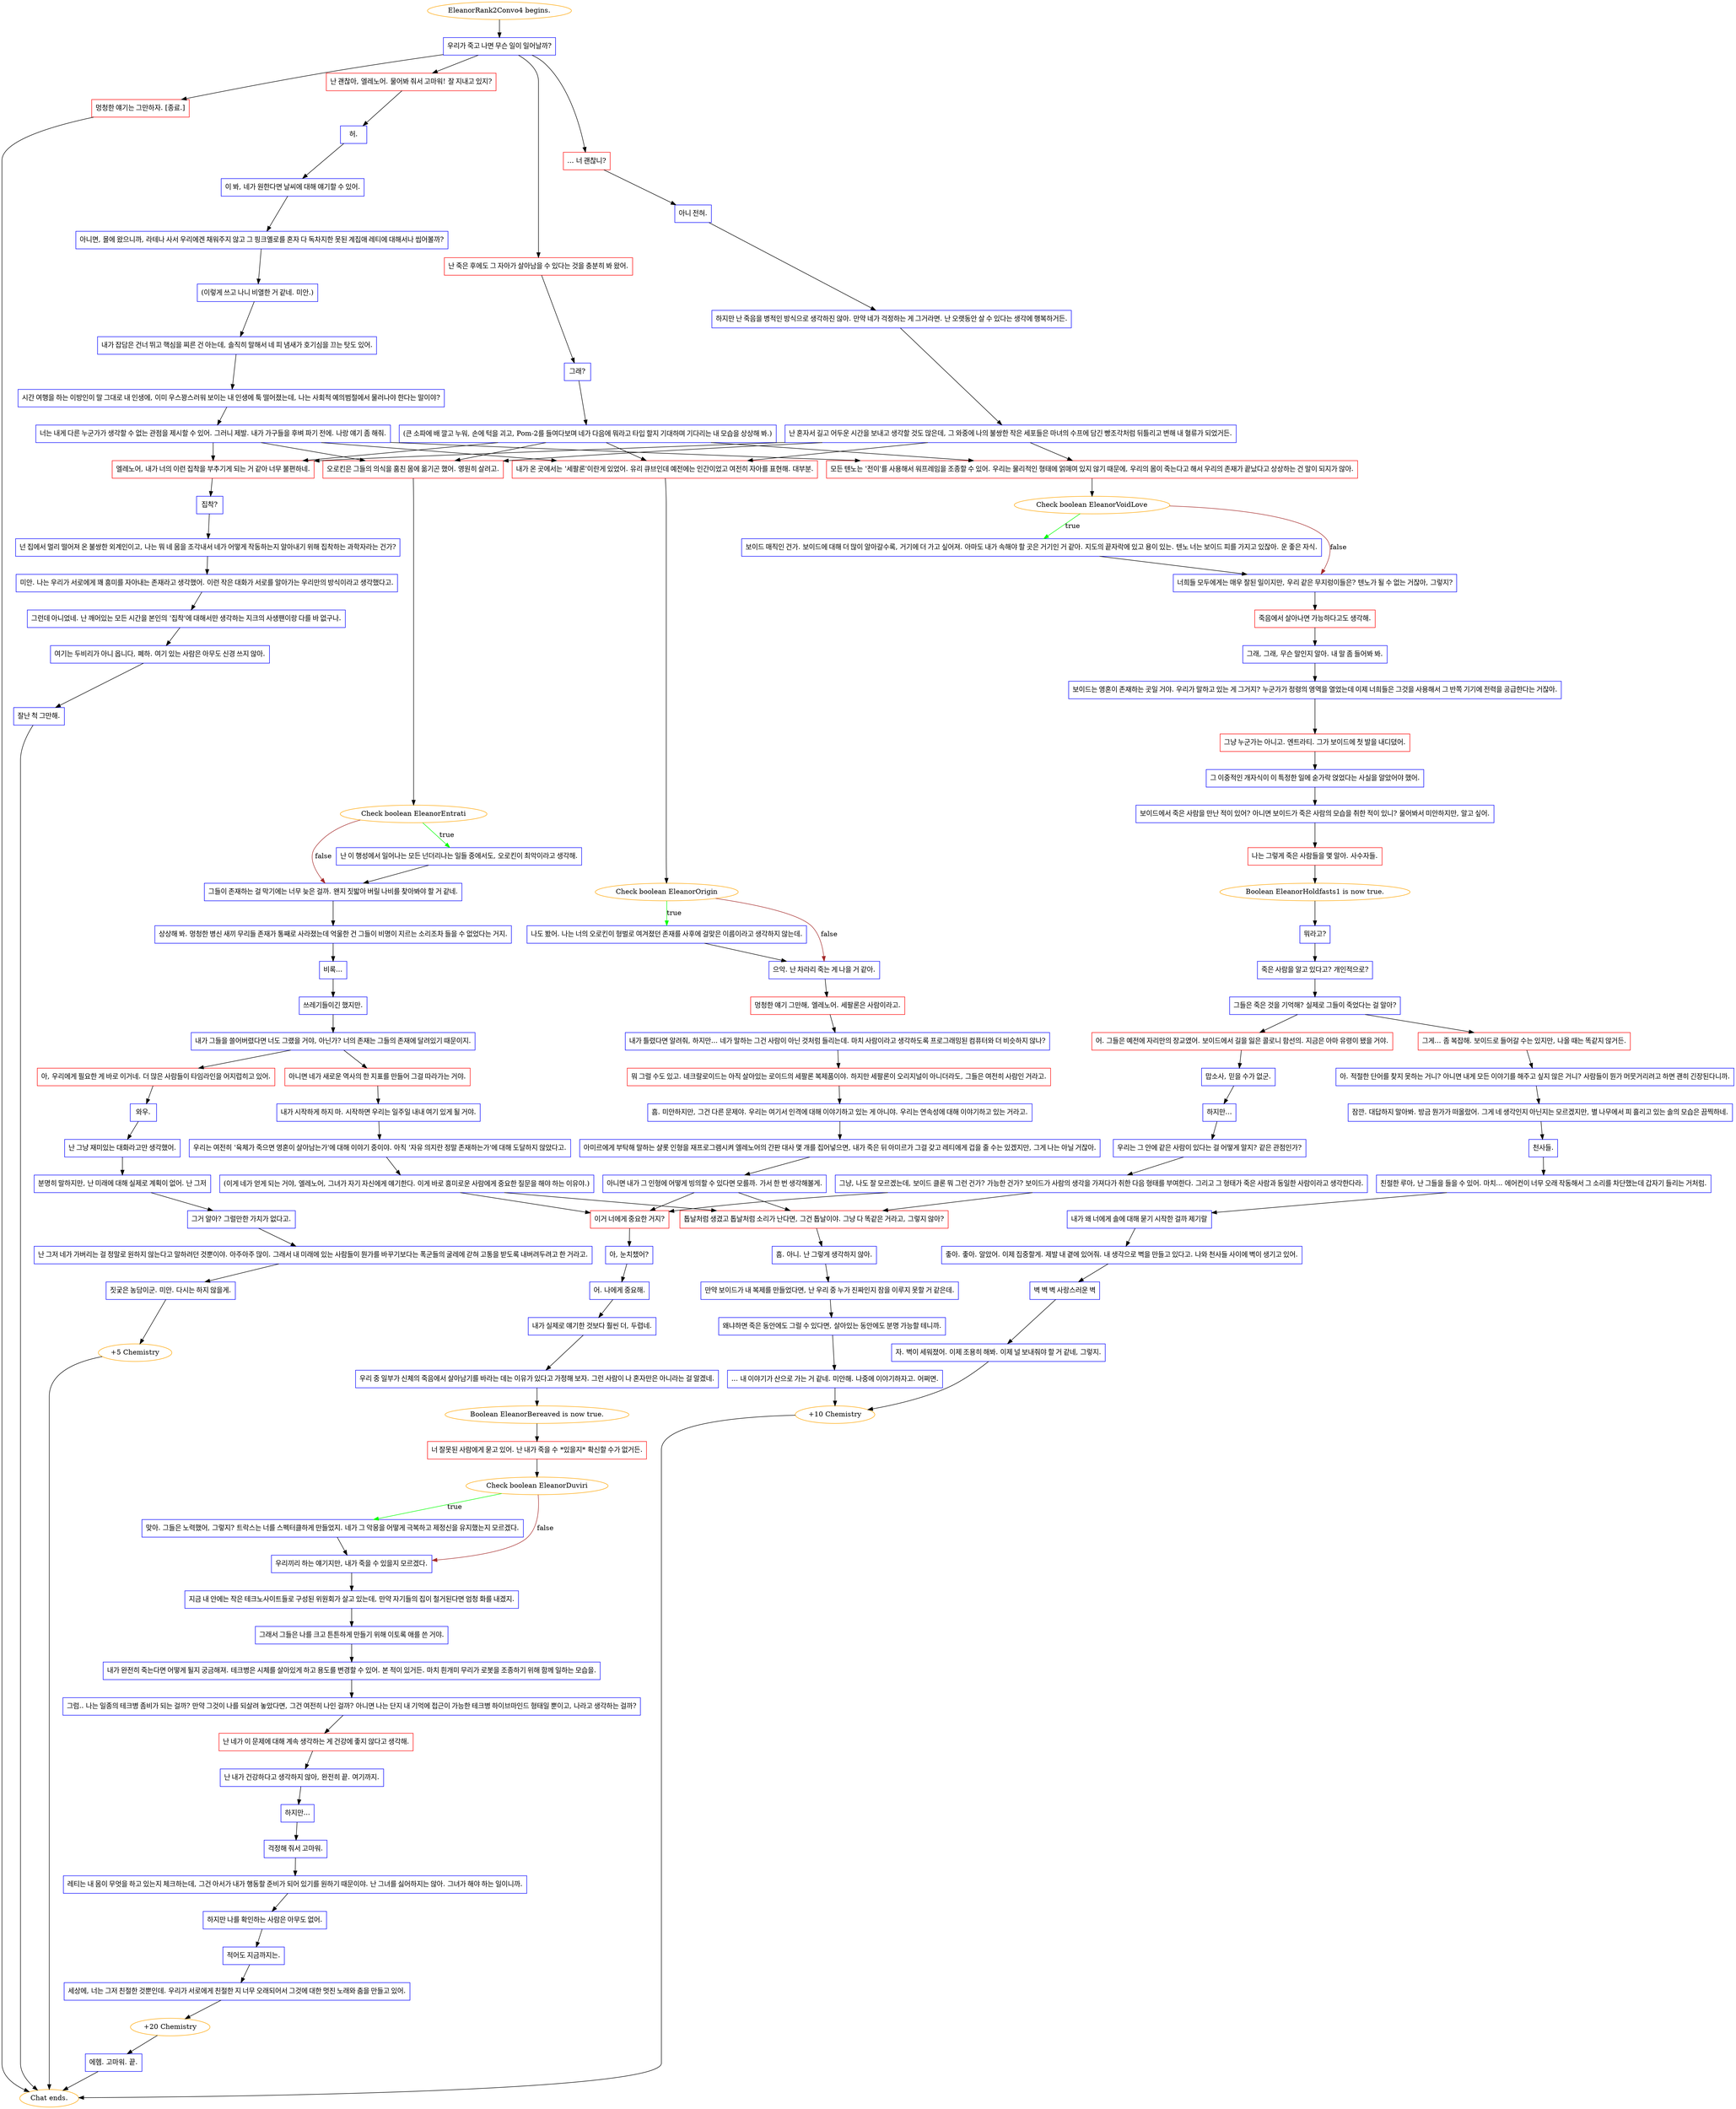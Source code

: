 digraph {
	"EleanorRank2Convo4 begins." [color=orange];
		"EleanorRank2Convo4 begins." -> j936973774;
	j936973774 [label="우리가 죽고 나면 무슨 일이 일어날까?",shape=box,color=blue];
		j936973774 -> j341093684;
		j936973774 -> j122386497;
		j936973774 -> j2315542665;
		j936973774 -> j1755516702;
	j341093684 [label="난 괜찮아, 엘레노어. 물어봐 줘서 고마워! 잘 지내고 있지?",shape=box,color=red];
		j341093684 -> j3141022148;
	j122386497 [label="... 너 괜찮니?",shape=box,color=red];
		j122386497 -> j4191830911;
	j2315542665 [label="난 죽은 후에도 그 자아가 살아남을 수 있다는 것을 충분히 봐 왔어.",shape=box,color=red];
		j2315542665 -> j1190007524;
	j1755516702 [label="멍청한 얘기는 그만하자. [종료.]",shape=box,color=red];
		j1755516702 -> "Chat ends.";
	j3141022148 [label="허.",shape=box,color=blue];
		j3141022148 -> j716433715;
	j4191830911 [label="아니 전혀.",shape=box,color=blue];
		j4191830911 -> j1890629930;
	j1190007524 [label="그래?",shape=box,color=blue];
		j1190007524 -> j3212836869;
	"Chat ends." [color=orange];
	j716433715 [label="이 봐, 네가 원한다면 날씨에 대해 얘기할 수 있어.",shape=box,color=blue];
		j716433715 -> j3927493860;
	j1890629930 [label="하지만 난 죽음을 병적인 방식으로 생각하진 않아. 만약 네가 걱정하는 게 그거라면. 난 오랫동안 살 수 있다는 생각에 행복하거든.",shape=box,color=blue];
		j1890629930 -> j3994668276;
	j3212836869 [label="(큰 소파에 배 깔고 누워, 손에 턱을 괴고, Pom-2를 들여다보며 네가 다음에 뭐라고 타입 할지 기대하며 기다리는 내 모습을 상상해 봐.)",shape=box,color=blue];
		j3212836869 -> j2715206466;
		j3212836869 -> j481831158;
		j3212836869 -> j2692561342;
		j3212836869 -> j16780120;
	j3927493860 [label="아니면, 몰에 왔으니까, 라테나 사서 우리에겐 채워주지 않고 그 핑크옐로를 혼자 다 독차지한 못된 계집애 레티에 대해서나 씹어볼까?",shape=box,color=blue];
		j3927493860 -> j3602487156;
	j3994668276 [label="난 혼자서 길고 어두운 시간을 보내고 생각할 것도 많은데, 그 와중에 나의 불쌍한 작은 세포들은 마녀의 수프에 담긴 빵조각처럼 뒤틀리고 변해 내 혈류가 되었거든.",shape=box,color=blue];
		j3994668276 -> j2715206466;
		j3994668276 -> j481831158;
		j3994668276 -> j2692561342;
		j3994668276 -> j16780120;
	j2715206466 [label="내가 온 곳에서는 '세팔론'이란게 있었어. 유리 큐브인데 예전에는 인간이었고 여전히 자아를 표현해. 대부분.",shape=box,color=red];
		j2715206466 -> j1343304143;
	j481831158 [label="오로킨은 그들의 의식을 훔친 몸에 옮기곤 했어. 영원히 살려고.",shape=box,color=red];
		j481831158 -> j3627759057;
	j2692561342 [label="모든 텐노는 '전이'를 사용해서 워프레임을 조종할 수 있어. 우리는 물리적인 형태에 얽매여 있지 않기 때문에, 우리의 몸이 죽는다고 해서 우리의 존재가 끝났다고 상상하는 건 말이 되지가 않아.",shape=box,color=red];
		j2692561342 -> j3467238656;
	j16780120 [label="엘레노어, 내가 너의 이런 집착을 부추기게 되는 거 같아 너무 불편하네.",shape=box,color=red];
		j16780120 -> j2307394945;
	j3602487156 [label="(이렇게 쓰고 나니 비열한 거 같네. 미안.)",shape=box,color=blue];
		j3602487156 -> j3946533339;
	j1343304143 [label="Check boolean EleanorOrigin",color=orange];
		j1343304143 -> j2567192136 [label=true,color=green];
		j1343304143 -> j594966950 [label=false,color=brown];
	j3627759057 [label="Check boolean EleanorEntrati",color=orange];
		j3627759057 -> j3194470790 [label=true,color=green];
		j3627759057 -> j1523203448 [label=false,color=brown];
	j3467238656 [label="Check boolean EleanorVoidLove",color=orange];
		j3467238656 -> j468536447 [label=true,color=green];
		j3467238656 -> j1194317983 [label=false,color=brown];
	j2307394945 [label="집착?",shape=box,color=blue];
		j2307394945 -> j2301401601;
	j3946533339 [label="내가 잡담은 건너 뛰고 핵심을 찌른 건 아는데, 솔직히 말해서 네 피 냄새가 호기심을 끄는 탓도 있어.",shape=box,color=blue];
		j3946533339 -> j3811282175;
	j2567192136 [label="나도 봤어. 나는 너의 오로킨이 형벌로 여겨졌던 존재를 사후에 걸맞은 이름이라고 생각하지 않는데.",shape=box,color=blue];
		j2567192136 -> j594966950;
	j594966950 [label="으악. 난 차라리 죽는 게 나을 거 같아.",shape=box,color=blue];
		j594966950 -> j527676930;
	j3194470790 [label="난 이 행성에서 일어나는 모든 넌더리나는 일들 중에서도, 오로킨이 최악이라고 생각해.",shape=box,color=blue];
		j3194470790 -> j1523203448;
	j1523203448 [label="그들이 존재하는 걸 막기에는 너무 늦은 걸까. 왠지 짓밟아 버릴 나비를 찾아봐야 할 거 같네.",shape=box,color=blue];
		j1523203448 -> j3910974793;
	j468536447 [label="보이드 매직인 건가. 보이드에 대해 더 많이 알아갈수록, 거기에 더 가고 싶어져. 아마도 내가 속해야 할 곳은 거기인 거 같아. 지도의 끝자락에 있고 용이 있는. 텐노 너는 보이드 피를 가지고 있잖아. 운 좋은 자식.",shape=box,color=blue];
		j468536447 -> j1194317983;
	j1194317983 [label="너희들 모두에게는 매우 잘된 일이지만, 우리 같은 무지렁이들은? 텐노가 될 수 없는 거잖아, 그렇지?",shape=box,color=blue];
		j1194317983 -> j3372937066;
	j2301401601 [label="넌 집에서 멀리 떨어져 온 불쌍한 외계인이고, 나는 뭐 네 몸을 조각내서 네가 어떻게 작동하는지 알아내기 위해 집착하는 과학자라는 건가?",shape=box,color=blue];
		j2301401601 -> j3603149187;
	j3811282175 [label="시간 여행을 하는 이방인이 말 그대로 내 인생에, 이미 우스꽝스러워 보이는 내 인생에 툭 떨어졌는데, 나는 사회적 예의범절에서 물러나야 한다는 말이야?",shape=box,color=blue];
		j3811282175 -> j2853711558;
	j527676930 [label="멍청한 얘기 그만해, 엘레노어. 세팔론은 사람이라고.",shape=box,color=red];
		j527676930 -> j1244476037;
	j3910974793 [label="상상해 봐. 멍청한 병신 새끼 무리들 존재가 통째로 사라졌는데 억울한 건 그들이 비명이 지르는 소리조차 들을 수 없었다는 거지.",shape=box,color=blue];
		j3910974793 -> j3427602900;
	j3372937066 [label="죽음에서 살아나면 가능하다고도 생각해.",shape=box,color=red];
		j3372937066 -> j2858107549;
	j3603149187 [label="미안. 나는 우리가 서로에게 꽤 흥미를 자아내는 존재라고 생각했어. 이런 작은 대화가 서로를 알아가는 우리만의 방식이라고 생각했다고.",shape=box,color=blue];
		j3603149187 -> j4056758836;
	j2853711558 [label="너는 내게 다른 누군가가 생각할 수 없는 관점을 제시할 수 있어. 그러니 제발. 내가 가구들을 후벼 파기 전에. 나랑 얘기 좀 해줘.",shape=box,color=blue];
		j2853711558 -> j2715206466;
		j2853711558 -> j481831158;
		j2853711558 -> j2692561342;
		j2853711558 -> j16780120;
	j1244476037 [label="내가 틀렸다면 알려줘, 하지만... 네가 말하는 그건 사람이 아닌 것처럼 들리는데. 마치 사람이라고 생각하도록 프로그래밍된 컴퓨터와 더 비슷하지 않나?",shape=box,color=blue];
		j1244476037 -> j4128294506;
	j3427602900 [label="비록...",shape=box,color=blue];
		j3427602900 -> j2290651418;
	j2858107549 [label="그래, 그래, 무슨 말인지 알아. 내 말 좀 들어봐 봐.",shape=box,color=blue];
		j2858107549 -> j3599700612;
	j4056758836 [label="그런데 아니었네. 난 깨어있는 모든 시간을 본인의 '집착'에 대해서만 생각하는 지크의 사생팬이랑 다를 바 없구나.",shape=box,color=blue];
		j4056758836 -> j1395480263;
	j4128294506 [label="뭐 그럴 수도 있고. 네크랄로이드는 아직 살아있는 로이드의 세팔론 복제품이야. 하지만 세팔론이 오리지널이 아니더라도, 그들은 여전히 사람인 거라고.",shape=box,color=red];
		j4128294506 -> j12946383;
	j2290651418 [label="쓰레기들이긴 했지만.",shape=box,color=blue];
		j2290651418 -> j3396252348;
	j3599700612 [label="보이드는 영혼이 존재하는 곳일 거야. 우리가 말하고 있는 게 그거지? 누군가가 정령의 영역을 열었는데 이제 너희들은 그것을 사용해서 그 반쪽 기기에 전력을 공급한다는 거잖아.",shape=box,color=blue];
		j3599700612 -> j2043732879;
	j1395480263 [label="여기는 두비리가 아니 옵니다, 폐하. 여기 있는 사람은 아무도 신경 쓰지 않아.",shape=box,color=blue];
		j1395480263 -> j2007639941;
	j12946383 [label="흠. 미안하지만, 그건 다른 문제야. 우리는 여기서 인격에 대해 이야기하고 있는 게 아니야. 우리는 연속성에 대해 이야기하고 있는 거라고.",shape=box,color=blue];
		j12946383 -> j3428738472;
	j3396252348 [label="내가 그들을 쓸어버렸다면 너도 그랬을 거야, 아닌가? 너의 존재는 그들의 존재에 달려있기 때문이지.",shape=box,color=blue];
		j3396252348 -> j3118291068;
		j3396252348 -> j4127358937;
	j2043732879 [label="그냥 누군가는 아니고. 엔트라티. 그가 보이드에 첫 발을 내디뎠어.",shape=box,color=red];
		j2043732879 -> j1305287325;
	j2007639941 [label="잘난 척 그만해.",shape=box,color=blue];
		j2007639941 -> "Chat ends.";
	j3428738472 [label="아미르에게 부탁해 말하는 샬롯 인형을 재프로그램시켜 엘레노어의 간판 대사 몇 개를 집어넣으면, 내가 죽은 뒤 아미르가 그걸 갖고 레티에게 겁을 줄 수는 있겠지만, 그게 나는 아닐 거잖아.",shape=box,color=blue];
		j3428738472 -> j1133511061;
	j3118291068 [label="아, 우리에게 필요한 게 바로 이거네. 더 많은 사람들이 타임라인을 어지럽히고 있어.",shape=box,color=red];
		j3118291068 -> j1905146818;
	j4127358937 [label="아니면 네가 새로운 역사의 한 지표를 만들어 그걸 따라가는 거야.",shape=box,color=red];
		j4127358937 -> j313305;
	j1305287325 [label="그 이중적인 개자식이 이 특정한 일에 숟가락 얹었다는 사실을 알았어야 했어.",shape=box,color=blue];
		j1305287325 -> j3553367134;
	j1133511061 [label="아니면 내가 그 인형에 어떻게 빙의할 수 있다면 모를까. 가서 한 번 생각해볼게.",shape=box,color=blue];
		j1133511061 -> j4128915188;
		j1133511061 -> j3488795465;
	j1905146818 [label="와우.",shape=box,color=blue];
		j1905146818 -> j612114041;
	j313305 [label="내가 시작하게 하지 마. 시작하면 우리는 일주일 내내 여기 있게 될 거야.",shape=box,color=blue];
		j313305 -> j2292224780;
	j3553367134 [label="보이드에서 죽은 사람을 만난 적이 있어? 아니면 보이드가 죽은 사람의 모습을 취한 적이 있니? 물어봐서 미안하지만, 알고 싶어.",shape=box,color=blue];
		j3553367134 -> j3256100267;
	j4128915188 [label="톱날처럼 생겼고 톱날처럼 소리가 난다면, 그건 톱날이야. 그냥 다 똑같은 거라고, 그렇지 않아?",shape=box,color=red];
		j4128915188 -> j4096019633;
	j3488795465 [label="이거 너에게 중요한 거지?",shape=box,color=red];
		j3488795465 -> j1907410561;
	j612114041 [label="난 그냥 재미있는 대화라고만 생각했어.",shape=box,color=blue];
		j612114041 -> j69274798;
	j2292224780 [label="우리는 여전히 '육체가 죽으면 영혼이 살아남는가'에 대해 이야기 중이야. 아직 '자유 의지란 정말 존재하는가'에 대해 도달하지 않았다고.",shape=box,color=blue];
		j2292224780 -> j138327080;
	j3256100267 [label="나는 그렇게 죽은 사람들을 몇 알아. 사수자들.",shape=box,color=red];
		j3256100267 -> j75103320;
	j4096019633 [label="흠. 아니. 난 그렇게 생각하지 않아.",shape=box,color=blue];
		j4096019633 -> j2330514507;
	j1907410561 [label="아, 눈치챘어?",shape=box,color=blue];
		j1907410561 -> j2170321899;
	j69274798 [label="분명히 말하지만, 난 미래에 대해 실제로 계획이 없어. 난 그저",shape=box,color=blue];
		j69274798 -> j1289199098;
	j138327080 [label="(이게 네가 얻게 되는 거야, 엘레노어, 그녀가 자기 자신에게 얘기한다. 이게 바로 흥미로운 사람에게 중요한 질문을 해야 하는 이유야.)",shape=box,color=blue];
		j138327080 -> j4128915188;
		j138327080 -> j3488795465;
	j75103320 [label="Boolean EleanorHoldfasts1 is now true.",color=orange];
		j75103320 -> j3328735264;
	j2330514507 [label="만약 보이드가 내 복제를 만들었다면, 난 우리 중 누가 진짜인지 잠을 이루지 못할 거 같은데.",shape=box,color=blue];
		j2330514507 -> j670559166;
	j2170321899 [label="어. 나에게 중요해.",shape=box,color=blue];
		j2170321899 -> j976355094;
	j1289199098 [label="그거 알아? 그럴만한 가치가 없다고.",shape=box,color=blue];
		j1289199098 -> j1128902691;
	j3328735264 [label="뭐라고?",shape=box,color=blue];
		j3328735264 -> j2838781801;
	j670559166 [label="왜냐하면 죽은 동안에도 그럴 수 있다면, 살아있는 동안에도 분명 가능할 테니까.",shape=box,color=blue];
		j670559166 -> j3589136386;
	j976355094 [label="내가 실제로 얘기한 것보다 훨씬 더, 두렵네.",shape=box,color=blue];
		j976355094 -> j2343962903;
	j1128902691 [label="난 그저 네가 가버리는 걸 정말로 원하지 않는다고 말하려던 것뿐이야. 아주아주 많이. 그래서 내 미래에 있는 사람들이 뭔가를 바꾸기보다는 폭군들의 굴레에 갇혀 고통을 받도록 내버려두려고 한 거라고.",shape=box,color=blue];
		j1128902691 -> j3445816790;
	j2838781801 [label="죽은 사람을 알고 있다고? 개인적으로?",shape=box,color=blue];
		j2838781801 -> j2774577805;
	j3589136386 [label="... 내 이야기가 산으로 가는 거 같네. 미안해. 나중에 이야기하자고. 어쩌면.",shape=box,color=blue];
		j3589136386 -> j1933300832;
	j2343962903 [label="우리 중 일부가 신체의 죽음에서 살아남기를 바라는 데는 이유가 있다고 가정해 보자. 그런 사람이 나 혼자만은 아니라는 걸 알겠네.",shape=box,color=blue];
		j2343962903 -> j1664041849;
	j3445816790 [label="짓궂은 농담이군. 미안. 다시는 하지 않을게.",shape=box,color=blue];
		j3445816790 -> j4081414586;
	j2774577805 [label="그들은 죽은 것을 기억해? 실제로 그들이 죽었다는 걸 알아?",shape=box,color=blue];
		j2774577805 -> j2864896828;
		j2774577805 -> j1848548679;
	j1933300832 [label="+10 Chemistry",color=orange];
		j1933300832 -> "Chat ends.";
	j1664041849 [label="Boolean EleanorBereaved is now true.",color=orange];
		j1664041849 -> j1919922918;
	j4081414586 [label="+5 Chemistry",color=orange];
		j4081414586 -> "Chat ends.";
	j2864896828 [label="어. 그들은 예전에 자리만의 장교였어. 보이드에서 길을 잃은 콜로니 함선의. 지금은 아마 유령이 됐을 거야.",shape=box,color=red];
		j2864896828 -> j3166889131;
	j1848548679 [label="그게... 좀 복잡해. 보이드로 들어갈 수는 있지만, 나올 때는 똑같지 않거든.",shape=box,color=red];
		j1848548679 -> j3040203011;
	j1919922918 [label="너 잘못된 사람에게 묻고 있어. 난 내가 죽을 수 *있을지* 확신할 수가 없거든.",shape=box,color=red];
		j1919922918 -> j4031565703;
	j3166889131 [label="맙소사, 믿을 수가 없군.",shape=box,color=blue];
		j3166889131 -> j1508016673;
	j3040203011 [label="아. 적절한 단어를 찾지 못하는 거니? 아니면 내게 모든 이야기를 해주고 싶지 않은 거니? 사람들이 뭔가 머뭇거리려고 하면 괜히 긴장된다니까.",shape=box,color=blue];
		j3040203011 -> j1913058627;
	j4031565703 [label="Check boolean EleanorDuviri",color=orange];
		j4031565703 -> j3427031281 [label=true,color=green];
		j4031565703 -> j3939756744 [label=false,color=brown];
	j1508016673 [label="하지만...",shape=box,color=blue];
		j1508016673 -> j125723714;
	j1913058627 [label="잠깐. 대답하지 말아봐. 방금 뭔가가 떠올랐어. 그게 네 생각인지 아닌지는 모르겠지만, 별 나무에서 피 흘리고 있는 솔의 모습은 끔찍하네.",shape=box,color=blue];
		j1913058627 -> j308834364;
	j3427031281 [label="맞아. 그들은 노력했어, 그렇지? 트락스는 너를 스펙터클하게 만들었지. 네가 그 악몽을 어떻게 극복하고 제정신을 유지했는지 모르겠다.",shape=box,color=blue];
		j3427031281 -> j3939756744;
	j3939756744 [label="우리끼리 하는 얘기지만, 내가 죽을 수 있을지 모르겠다.",shape=box,color=blue];
		j3939756744 -> j2387856455;
	j125723714 [label="우리는 그 안에 같은 사람이 있다는 걸 어떻게 알지? 같은 관점인가?",shape=box,color=blue];
		j125723714 -> j3725801005;
	j308834364 [label="천사들.",shape=box,color=blue];
		j308834364 -> j3714876948;
	j2387856455 [label="지금 내 안에는 작은 테크노사이트들로 구성된 위원회가 살고 있는데, 만약 자기들의 집이 철거된다면 엄청 화를 내겠지.",shape=box,color=blue];
		j2387856455 -> j4214290570;
	j3725801005 [label="그냥, 나도 잘 모르겠는데, 보이드 클론 뭐 그런 건가? 가능한 건가? 보이드가 사람의 생각을 가져다가 취한 다음 형태를 부여한다. 그리고 그 형태가 죽은 사람과 동일한 사람이라고 생각한다라.",shape=box,color=blue];
		j3725801005 -> j4128915188;
		j3725801005 -> j3488795465;
	j3714876948 [label="친절한 루아, 난 그들을 들을 수 있어. 마치... 에어컨이 너무 오래 작동해서 그 소리를 차단했는데 갑자기 들리는 거처럼.",shape=box,color=blue];
		j3714876948 -> j2599122823;
	j4214290570 [label="그래서 그들은 나를 크고 튼튼하게 만들기 위해 이토록 애를 쓴 거야.",shape=box,color=blue];
		j4214290570 -> j3700301462;
	j2599122823 [label="내가 왜 너에게 솔에 대해 묻기 시작한 걸까 제기랄",shape=box,color=blue];
		j2599122823 -> j4144289800;
	j3700301462 [label="내가 완전히 죽는다면 어떻게 될지 궁금해져. 테크병은 시체를 살아있게 하고 용도를 변경할 수 있어. 본 적이 있거든. 마치 흰개미 무리가 로봇을 조종하기 위해 함께 일하는 모습을.",shape=box,color=blue];
		j3700301462 -> j3229144831;
	j4144289800 [label="좋아. 좋아. 알았어. 이제 집중할게. 제발 내 곁에 있어줘. 내 생각으로 벽을 만들고 있다고. 나와 천사들 사이에 벽이 생기고 있어.",shape=box,color=blue];
		j4144289800 -> j4277038317;
	j3229144831 [label="그럼.. 나는 일종의 테크병 좀비가 되는 걸까? 만약 그것이 나를 되살려 놓았다면, 그건 여전히 나인 걸까? 아니면 나는 단지 내 기억에 접근이 가능한 테크병 하이브마인드 형태일 뿐이고, 나라고 생각하는 걸까?",shape=box,color=blue];
		j3229144831 -> j2954573237;
	j4277038317 [label="벽 벽 벽 사랑스러운 벽",shape=box,color=blue];
		j4277038317 -> j3659392295;
	j2954573237 [label="난 네가 이 문제에 대해 계속 생각하는 게 건강에 좋지 않다고 생각해.",shape=box,color=red];
		j2954573237 -> j2960288896;
	j3659392295 [label="자. 벽이 세워졌어. 이제 조용히 해봐. 이제 널 보내줘야 할 거 같네, 그렇지.",shape=box,color=blue];
		j3659392295 -> j1933300832;
	j2960288896 [label="난 내가 건강하다고 생각하지 않아, 완전히 끝. 여기까지.",shape=box,color=blue];
		j2960288896 -> j55160502;
	j55160502 [label="하지만...",shape=box,color=blue];
		j55160502 -> j3267441341;
	j3267441341 [label="걱정해 줘서 고마워.",shape=box,color=blue];
		j3267441341 -> j3980462996;
	j3980462996 [label="레티는 내 몸이 무엇을 하고 있는지 체크하는데, 그건 아서가 내가 행동할 준비가 되어 있기를 원하기 때문이야. 난 그녀를 싫어하지는 않아. 그녀가 해야 하는 일이니까.",shape=box,color=blue];
		j3980462996 -> j2094874296;
	j2094874296 [label="하지만 나를 확인하는 사람은 아무도 없어.",shape=box,color=blue];
		j2094874296 -> j250453212;
	j250453212 [label="적어도 지금까지는.",shape=box,color=blue];
		j250453212 -> j429633056;
	j429633056 [label="세상에, 너는 그저 친절한 것뿐인데. 우리가 서로에게 친절한 지 너무 오래되어서 그것에 대한 멋진 노래와 춤을 만들고 있어.",shape=box,color=blue];
		j429633056 -> j1162362895;
	j1162362895 [label="+20 Chemistry",color=orange];
		j1162362895 -> j2011976865;
	j2011976865 [label="에헴. 고마워. 끝.",shape=box,color=blue];
		j2011976865 -> "Chat ends.";
}